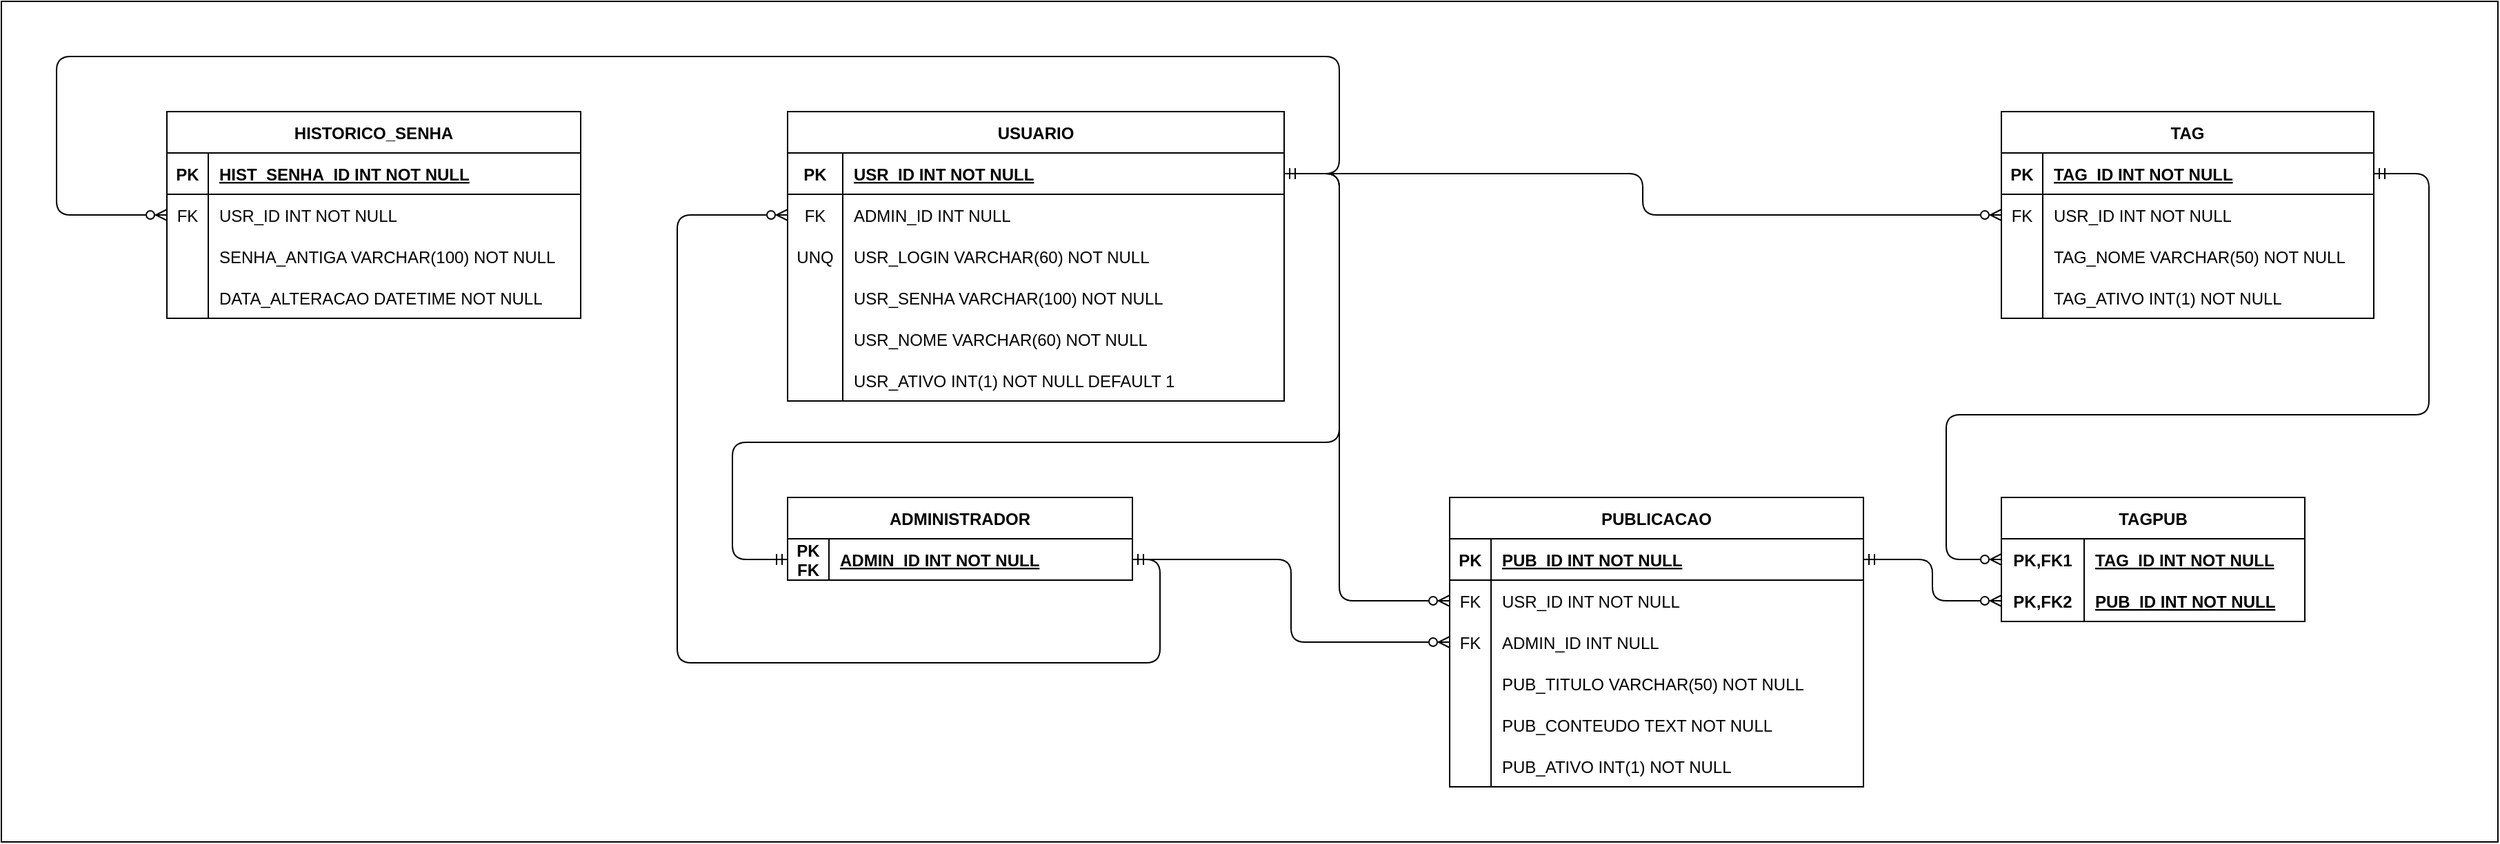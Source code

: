 <mxfile version="14.4.3" type="device"><diagram id="R2lEEEUBdFMjLlhIrx00" name="Page-1"><mxGraphModel dx="4722" dy="822" grid="1" gridSize="10" guides="1" tooltips="1" connect="1" arrows="1" fold="1" page="1" pageScale="1" pageWidth="3300" pageHeight="4681" math="0" shadow="0" extFonts="Permanent Marker^https://fonts.googleapis.com/css?family=Permanent+Marker"><root><mxCell id="0"/><mxCell id="1" parent="0"/><mxCell id="YsNJkCrK4X4VGenTlUV6-96" value="" style="rounded=0;whiteSpace=wrap;html=1;" parent="1" vertex="1"><mxGeometry x="-450" y="40" width="1810" height="610" as="geometry"/></mxCell><mxCell id="C-vyLk0tnHw3VtMMgP7b-23" value="USUARIO" style="shape=table;startSize=30;container=1;collapsible=1;childLayout=tableLayout;fixedRows=1;rowLines=0;fontStyle=1;align=center;resizeLast=1;" parent="1" vertex="1"><mxGeometry x="120" y="120" width="360" height="210" as="geometry"/></mxCell><mxCell id="C-vyLk0tnHw3VtMMgP7b-24" value="" style="shape=partialRectangle;collapsible=0;dropTarget=0;pointerEvents=0;fillColor=none;points=[[0,0.5],[1,0.5]];portConstraint=eastwest;top=0;left=0;right=0;bottom=1;" parent="C-vyLk0tnHw3VtMMgP7b-23" vertex="1"><mxGeometry y="30" width="360" height="30" as="geometry"/></mxCell><mxCell id="C-vyLk0tnHw3VtMMgP7b-25" value="PK" style="shape=partialRectangle;overflow=hidden;connectable=0;fillColor=none;top=0;left=0;bottom=0;right=0;fontStyle=1;" parent="C-vyLk0tnHw3VtMMgP7b-24" vertex="1"><mxGeometry width="40" height="30" as="geometry"/></mxCell><mxCell id="C-vyLk0tnHw3VtMMgP7b-26" value="USR_ID INT NOT NULL" style="shape=partialRectangle;overflow=hidden;connectable=0;fillColor=none;top=0;left=0;bottom=0;right=0;align=left;spacingLeft=6;fontStyle=5;" parent="C-vyLk0tnHw3VtMMgP7b-24" vertex="1"><mxGeometry x="40" width="320" height="30" as="geometry"/></mxCell><mxCell id="YsNJkCrK4X4VGenTlUV6-92" value="" style="shape=partialRectangle;collapsible=0;dropTarget=0;pointerEvents=0;fillColor=none;top=0;left=0;bottom=0;right=0;points=[[0,0.5],[1,0.5]];portConstraint=eastwest;" parent="C-vyLk0tnHw3VtMMgP7b-23" vertex="1"><mxGeometry y="60" width="360" height="30" as="geometry"/></mxCell><mxCell id="YsNJkCrK4X4VGenTlUV6-93" value="FK" style="shape=partialRectangle;connectable=0;fillColor=none;top=0;left=0;bottom=0;right=0;fontStyle=0;overflow=hidden;" parent="YsNJkCrK4X4VGenTlUV6-92" vertex="1"><mxGeometry width="40" height="30" as="geometry"/></mxCell><mxCell id="YsNJkCrK4X4VGenTlUV6-94" value="ADMIN_ID INT NULL" style="shape=partialRectangle;connectable=0;fillColor=none;top=0;left=0;bottom=0;right=0;align=left;spacingLeft=6;fontStyle=0;overflow=hidden;" parent="YsNJkCrK4X4VGenTlUV6-92" vertex="1"><mxGeometry x="40" width="320" height="30" as="geometry"/></mxCell><mxCell id="YsNJkCrK4X4VGenTlUV6-1" value="" style="shape=partialRectangle;collapsible=0;dropTarget=0;pointerEvents=0;fillColor=none;top=0;left=0;bottom=0;right=0;points=[[0,0.5],[1,0.5]];portConstraint=eastwest;" parent="C-vyLk0tnHw3VtMMgP7b-23" vertex="1"><mxGeometry y="90" width="360" height="30" as="geometry"/></mxCell><mxCell id="YsNJkCrK4X4VGenTlUV6-2" value="UNQ" style="shape=partialRectangle;connectable=0;fillColor=none;top=0;left=0;bottom=0;right=0;editable=1;overflow=hidden;" parent="YsNJkCrK4X4VGenTlUV6-1" vertex="1"><mxGeometry width="40" height="30" as="geometry"/></mxCell><mxCell id="YsNJkCrK4X4VGenTlUV6-3" value="USR_LOGIN VARCHAR(60) NOT NULL" style="shape=partialRectangle;connectable=0;fillColor=none;top=0;left=0;bottom=0;right=0;align=left;spacingLeft=6;overflow=hidden;" parent="YsNJkCrK4X4VGenTlUV6-1" vertex="1"><mxGeometry x="40" width="320" height="30" as="geometry"/></mxCell><mxCell id="YsNJkCrK4X4VGenTlUV6-4" value="" style="shape=partialRectangle;collapsible=0;dropTarget=0;pointerEvents=0;fillColor=none;top=0;left=0;bottom=0;right=0;points=[[0,0.5],[1,0.5]];portConstraint=eastwest;" parent="C-vyLk0tnHw3VtMMgP7b-23" vertex="1"><mxGeometry y="120" width="360" height="30" as="geometry"/></mxCell><mxCell id="YsNJkCrK4X4VGenTlUV6-5" value="" style="shape=partialRectangle;connectable=0;fillColor=none;top=0;left=0;bottom=0;right=0;editable=1;overflow=hidden;" parent="YsNJkCrK4X4VGenTlUV6-4" vertex="1"><mxGeometry width="40" height="30" as="geometry"/></mxCell><mxCell id="YsNJkCrK4X4VGenTlUV6-6" value="USR_SENHA VARCHAR(100) NOT NULL" style="shape=partialRectangle;connectable=0;fillColor=none;top=0;left=0;bottom=0;right=0;align=left;spacingLeft=6;overflow=hidden;" parent="YsNJkCrK4X4VGenTlUV6-4" vertex="1"><mxGeometry x="40" width="320" height="30" as="geometry"/></mxCell><mxCell id="C-vyLk0tnHw3VtMMgP7b-27" value="" style="shape=partialRectangle;collapsible=0;dropTarget=0;pointerEvents=0;fillColor=none;points=[[0,0.5],[1,0.5]];portConstraint=eastwest;top=0;left=0;right=0;bottom=0;" parent="C-vyLk0tnHw3VtMMgP7b-23" vertex="1"><mxGeometry y="150" width="360" height="30" as="geometry"/></mxCell><mxCell id="C-vyLk0tnHw3VtMMgP7b-28" value="" style="shape=partialRectangle;overflow=hidden;connectable=0;fillColor=none;top=0;left=0;bottom=0;right=0;" parent="C-vyLk0tnHw3VtMMgP7b-27" vertex="1"><mxGeometry width="40" height="30" as="geometry"/></mxCell><mxCell id="C-vyLk0tnHw3VtMMgP7b-29" value="USR_NOME VARCHAR(60) NOT NULL" style="shape=partialRectangle;overflow=hidden;connectable=0;fillColor=none;top=0;left=0;bottom=0;right=0;align=left;spacingLeft=6;" parent="C-vyLk0tnHw3VtMMgP7b-27" vertex="1"><mxGeometry x="40" width="320" height="30" as="geometry"/></mxCell><mxCell id="YsNJkCrK4X4VGenTlUV6-21" value="" style="shape=partialRectangle;collapsible=0;dropTarget=0;pointerEvents=0;fillColor=none;top=0;left=0;bottom=0;right=0;points=[[0,0.5],[1,0.5]];portConstraint=eastwest;" parent="C-vyLk0tnHw3VtMMgP7b-23" vertex="1"><mxGeometry y="180" width="360" height="30" as="geometry"/></mxCell><mxCell id="YsNJkCrK4X4VGenTlUV6-22" value="" style="shape=partialRectangle;connectable=0;fillColor=none;top=0;left=0;bottom=0;right=0;editable=1;overflow=hidden;" parent="YsNJkCrK4X4VGenTlUV6-21" vertex="1"><mxGeometry width="40" height="30" as="geometry"/></mxCell><mxCell id="YsNJkCrK4X4VGenTlUV6-23" value="USR_ATIVO INT(1) NOT NULL DEFAULT 1" style="shape=partialRectangle;connectable=0;fillColor=none;top=0;left=0;bottom=0;right=0;align=left;spacingLeft=6;overflow=hidden;" parent="YsNJkCrK4X4VGenTlUV6-21" vertex="1"><mxGeometry x="40" width="320" height="30" as="geometry"/></mxCell><mxCell id="YsNJkCrK4X4VGenTlUV6-7" value="ADMINISTRADOR" style="shape=table;startSize=30;container=1;collapsible=1;childLayout=tableLayout;fixedRows=1;rowLines=0;fontStyle=1;align=center;resizeLast=1;" parent="1" vertex="1"><mxGeometry x="120" y="400" width="250" height="60" as="geometry"/></mxCell><mxCell id="YsNJkCrK4X4VGenTlUV6-8" value="" style="shape=partialRectangle;collapsible=0;dropTarget=0;pointerEvents=0;fillColor=none;top=0;left=0;bottom=1;right=0;points=[[0,0.5],[1,0.5]];portConstraint=eastwest;" parent="YsNJkCrK4X4VGenTlUV6-7" vertex="1"><mxGeometry y="30" width="250" height="30" as="geometry"/></mxCell><mxCell id="YsNJkCrK4X4VGenTlUV6-9" value="PK&#10;FK" style="shape=partialRectangle;connectable=0;fillColor=none;top=0;left=0;bottom=0;right=0;fontStyle=1;overflow=hidden;" parent="YsNJkCrK4X4VGenTlUV6-8" vertex="1"><mxGeometry width="30" height="30" as="geometry"/></mxCell><mxCell id="YsNJkCrK4X4VGenTlUV6-10" value="ADMIN_ID INT NOT NULL" style="shape=partialRectangle;connectable=0;fillColor=none;top=0;left=0;bottom=0;right=0;align=left;spacingLeft=6;fontStyle=5;overflow=hidden;" parent="YsNJkCrK4X4VGenTlUV6-8" vertex="1"><mxGeometry x="30" width="220" height="30" as="geometry"/></mxCell><mxCell id="YsNJkCrK4X4VGenTlUV6-20" value="" style="edgeStyle=orthogonalEdgeStyle;fontSize=12;html=1;endArrow=ERmandOne;startArrow=ERmandOne;exitX=0;exitY=0.5;exitDx=0;exitDy=0;entryX=1;entryY=0.5;entryDx=0;entryDy=0;" parent="1" source="YsNJkCrK4X4VGenTlUV6-8" target="C-vyLk0tnHw3VtMMgP7b-24" edge="1"><mxGeometry width="100" height="100" relative="1" as="geometry"><mxPoint x="370" y="460" as="sourcePoint"/><mxPoint x="470" y="360" as="targetPoint"/><Array as="points"><mxPoint x="80" y="445"/><mxPoint x="80" y="360"/><mxPoint x="520" y="360"/><mxPoint x="520" y="165"/></Array></mxGeometry></mxCell><mxCell id="YsNJkCrK4X4VGenTlUV6-24" value="PUBLICACAO" style="shape=table;startSize=30;container=1;collapsible=1;childLayout=tableLayout;fixedRows=1;rowLines=0;fontStyle=1;align=center;resizeLast=1;" parent="1" vertex="1"><mxGeometry x="600" y="400" width="300" height="210" as="geometry"/></mxCell><mxCell id="YsNJkCrK4X4VGenTlUV6-25" value="" style="shape=partialRectangle;collapsible=0;dropTarget=0;pointerEvents=0;fillColor=none;top=0;left=0;bottom=1;right=0;points=[[0,0.5],[1,0.5]];portConstraint=eastwest;" parent="YsNJkCrK4X4VGenTlUV6-24" vertex="1"><mxGeometry y="30" width="300" height="30" as="geometry"/></mxCell><mxCell id="YsNJkCrK4X4VGenTlUV6-26" value="PK" style="shape=partialRectangle;connectable=0;fillColor=none;top=0;left=0;bottom=0;right=0;fontStyle=1;overflow=hidden;" parent="YsNJkCrK4X4VGenTlUV6-25" vertex="1"><mxGeometry width="30" height="30" as="geometry"/></mxCell><mxCell id="YsNJkCrK4X4VGenTlUV6-27" value="PUB_ID INT NOT NULL" style="shape=partialRectangle;connectable=0;fillColor=none;top=0;left=0;bottom=0;right=0;align=left;spacingLeft=6;fontStyle=5;overflow=hidden;" parent="YsNJkCrK4X4VGenTlUV6-25" vertex="1"><mxGeometry x="30" width="270" height="30" as="geometry"/></mxCell><mxCell id="YsNJkCrK4X4VGenTlUV6-28" value="" style="shape=partialRectangle;collapsible=0;dropTarget=0;pointerEvents=0;fillColor=none;top=0;left=0;bottom=0;right=0;points=[[0,0.5],[1,0.5]];portConstraint=eastwest;" parent="YsNJkCrK4X4VGenTlUV6-24" vertex="1"><mxGeometry y="60" width="300" height="30" as="geometry"/></mxCell><mxCell id="YsNJkCrK4X4VGenTlUV6-29" value="FK" style="shape=partialRectangle;connectable=0;fillColor=none;top=0;left=0;bottom=0;right=0;editable=1;overflow=hidden;" parent="YsNJkCrK4X4VGenTlUV6-28" vertex="1"><mxGeometry width="30" height="30" as="geometry"/></mxCell><mxCell id="YsNJkCrK4X4VGenTlUV6-30" value="USR_ID INT NOT NULL" style="shape=partialRectangle;connectable=0;fillColor=none;top=0;left=0;bottom=0;right=0;align=left;spacingLeft=6;overflow=hidden;" parent="YsNJkCrK4X4VGenTlUV6-28" vertex="1"><mxGeometry x="30" width="270" height="30" as="geometry"/></mxCell><mxCell id="YsNJkCrK4X4VGenTlUV6-31" value="" style="shape=partialRectangle;collapsible=0;dropTarget=0;pointerEvents=0;fillColor=none;top=0;left=0;bottom=0;right=0;points=[[0,0.5],[1,0.5]];portConstraint=eastwest;" parent="YsNJkCrK4X4VGenTlUV6-24" vertex="1"><mxGeometry y="90" width="300" height="30" as="geometry"/></mxCell><mxCell id="YsNJkCrK4X4VGenTlUV6-32" value="FK" style="shape=partialRectangle;connectable=0;fillColor=none;top=0;left=0;bottom=0;right=0;editable=1;overflow=hidden;" parent="YsNJkCrK4X4VGenTlUV6-31" vertex="1"><mxGeometry width="30" height="30" as="geometry"/></mxCell><mxCell id="YsNJkCrK4X4VGenTlUV6-33" value="ADMIN_ID INT NULL" style="shape=partialRectangle;connectable=0;fillColor=none;top=0;left=0;bottom=0;right=0;align=left;spacingLeft=6;overflow=hidden;" parent="YsNJkCrK4X4VGenTlUV6-31" vertex="1"><mxGeometry x="30" width="270" height="30" as="geometry"/></mxCell><mxCell id="YsNJkCrK4X4VGenTlUV6-34" value="" style="shape=partialRectangle;collapsible=0;dropTarget=0;pointerEvents=0;fillColor=none;top=0;left=0;bottom=0;right=0;points=[[0,0.5],[1,0.5]];portConstraint=eastwest;" parent="YsNJkCrK4X4VGenTlUV6-24" vertex="1"><mxGeometry y="120" width="300" height="30" as="geometry"/></mxCell><mxCell id="YsNJkCrK4X4VGenTlUV6-35" value="" style="shape=partialRectangle;connectable=0;fillColor=none;top=0;left=0;bottom=0;right=0;editable=1;overflow=hidden;" parent="YsNJkCrK4X4VGenTlUV6-34" vertex="1"><mxGeometry width="30" height="30" as="geometry"/></mxCell><mxCell id="YsNJkCrK4X4VGenTlUV6-36" value="PUB_TITULO VARCHAR(50) NOT NULL" style="shape=partialRectangle;connectable=0;fillColor=none;top=0;left=0;bottom=0;right=0;align=left;spacingLeft=6;overflow=hidden;" parent="YsNJkCrK4X4VGenTlUV6-34" vertex="1"><mxGeometry x="30" width="270" height="30" as="geometry"/></mxCell><mxCell id="YsNJkCrK4X4VGenTlUV6-37" value="" style="shape=partialRectangle;collapsible=0;dropTarget=0;pointerEvents=0;fillColor=none;top=0;left=0;bottom=0;right=0;points=[[0,0.5],[1,0.5]];portConstraint=eastwest;" parent="YsNJkCrK4X4VGenTlUV6-24" vertex="1"><mxGeometry y="150" width="300" height="30" as="geometry"/></mxCell><mxCell id="YsNJkCrK4X4VGenTlUV6-38" value="" style="shape=partialRectangle;connectable=0;fillColor=none;top=0;left=0;bottom=0;right=0;editable=1;overflow=hidden;" parent="YsNJkCrK4X4VGenTlUV6-37" vertex="1"><mxGeometry width="30" height="30" as="geometry"/></mxCell><mxCell id="YsNJkCrK4X4VGenTlUV6-39" value="PUB_CONTEUDO TEXT NOT NULL" style="shape=partialRectangle;connectable=0;fillColor=none;top=0;left=0;bottom=0;right=0;align=left;spacingLeft=6;overflow=hidden;" parent="YsNJkCrK4X4VGenTlUV6-37" vertex="1"><mxGeometry x="30" width="270" height="30" as="geometry"/></mxCell><mxCell id="YsNJkCrK4X4VGenTlUV6-57" value="" style="shape=partialRectangle;collapsible=0;dropTarget=0;pointerEvents=0;fillColor=none;top=0;left=0;bottom=0;right=0;points=[[0,0.5],[1,0.5]];portConstraint=eastwest;" parent="YsNJkCrK4X4VGenTlUV6-24" vertex="1"><mxGeometry y="180" width="300" height="30" as="geometry"/></mxCell><mxCell id="YsNJkCrK4X4VGenTlUV6-58" value="" style="shape=partialRectangle;connectable=0;fillColor=none;top=0;left=0;bottom=0;right=0;editable=1;overflow=hidden;" parent="YsNJkCrK4X4VGenTlUV6-57" vertex="1"><mxGeometry width="30" height="30" as="geometry"/></mxCell><mxCell id="YsNJkCrK4X4VGenTlUV6-59" value="PUB_ATIVO INT(1) NOT NULL" style="shape=partialRectangle;connectable=0;fillColor=none;top=0;left=0;bottom=0;right=0;align=left;spacingLeft=6;overflow=hidden;" parent="YsNJkCrK4X4VGenTlUV6-57" vertex="1"><mxGeometry x="30" width="270" height="30" as="geometry"/></mxCell><mxCell id="YsNJkCrK4X4VGenTlUV6-42" value="" style="edgeStyle=orthogonalEdgeStyle;fontSize=12;html=1;endArrow=ERzeroToMany;startArrow=ERmandOne;exitX=1;exitY=0.5;exitDx=0;exitDy=0;entryX=0;entryY=0.5;entryDx=0;entryDy=0;" parent="1" source="YsNJkCrK4X4VGenTlUV6-8" target="YsNJkCrK4X4VGenTlUV6-31" edge="1"><mxGeometry width="100" height="100" relative="1" as="geometry"><mxPoint x="670" y="400" as="sourcePoint"/><mxPoint x="770" y="300" as="targetPoint"/></mxGeometry></mxCell><mxCell id="YsNJkCrK4X4VGenTlUV6-43" value="" style="edgeStyle=orthogonalEdgeStyle;fontSize=12;html=1;endArrow=ERzeroToMany;startArrow=ERmandOne;exitX=1;exitY=0.5;exitDx=0;exitDy=0;entryX=0;entryY=0.5;entryDx=0;entryDy=0;" parent="1" source="C-vyLk0tnHw3VtMMgP7b-24" target="YsNJkCrK4X4VGenTlUV6-28" edge="1"><mxGeometry width="100" height="100" relative="1" as="geometry"><mxPoint x="380" y="455" as="sourcePoint"/><mxPoint x="610" y="515" as="targetPoint"/><Array as="points"><mxPoint x="520" y="165"/><mxPoint x="520" y="475"/></Array></mxGeometry></mxCell><mxCell id="YsNJkCrK4X4VGenTlUV6-44" value="TAG" style="shape=table;startSize=30;container=1;collapsible=1;childLayout=tableLayout;fixedRows=1;rowLines=0;fontStyle=1;align=center;resizeLast=1;" parent="1" vertex="1"><mxGeometry x="1000" y="120" width="270" height="150" as="geometry"/></mxCell><mxCell id="YsNJkCrK4X4VGenTlUV6-45" value="" style="shape=partialRectangle;collapsible=0;dropTarget=0;pointerEvents=0;fillColor=none;top=0;left=0;bottom=1;right=0;points=[[0,0.5],[1,0.5]];portConstraint=eastwest;" parent="YsNJkCrK4X4VGenTlUV6-44" vertex="1"><mxGeometry y="30" width="270" height="30" as="geometry"/></mxCell><mxCell id="YsNJkCrK4X4VGenTlUV6-46" value="PK" style="shape=partialRectangle;connectable=0;fillColor=none;top=0;left=0;bottom=0;right=0;fontStyle=1;overflow=hidden;" parent="YsNJkCrK4X4VGenTlUV6-45" vertex="1"><mxGeometry width="30" height="30" as="geometry"/></mxCell><mxCell id="YsNJkCrK4X4VGenTlUV6-47" value="TAG_ID INT NOT NULL" style="shape=partialRectangle;connectable=0;fillColor=none;top=0;left=0;bottom=0;right=0;align=left;spacingLeft=6;fontStyle=5;overflow=hidden;" parent="YsNJkCrK4X4VGenTlUV6-45" vertex="1"><mxGeometry x="30" width="240" height="30" as="geometry"/></mxCell><mxCell id="YsNJkCrK4X4VGenTlUV6-48" value="" style="shape=partialRectangle;collapsible=0;dropTarget=0;pointerEvents=0;fillColor=none;top=0;left=0;bottom=0;right=0;points=[[0,0.5],[1,0.5]];portConstraint=eastwest;" parent="YsNJkCrK4X4VGenTlUV6-44" vertex="1"><mxGeometry y="60" width="270" height="30" as="geometry"/></mxCell><mxCell id="YsNJkCrK4X4VGenTlUV6-49" value="FK" style="shape=partialRectangle;connectable=0;fillColor=none;top=0;left=0;bottom=0;right=0;editable=1;overflow=hidden;" parent="YsNJkCrK4X4VGenTlUV6-48" vertex="1"><mxGeometry width="30" height="30" as="geometry"/></mxCell><mxCell id="YsNJkCrK4X4VGenTlUV6-50" value="USR_ID INT NOT NULL" style="shape=partialRectangle;connectable=0;fillColor=none;top=0;left=0;bottom=0;right=0;align=left;spacingLeft=6;overflow=hidden;" parent="YsNJkCrK4X4VGenTlUV6-48" vertex="1"><mxGeometry x="30" width="240" height="30" as="geometry"/></mxCell><mxCell id="YsNJkCrK4X4VGenTlUV6-51" value="" style="shape=partialRectangle;collapsible=0;dropTarget=0;pointerEvents=0;fillColor=none;top=0;left=0;bottom=0;right=0;points=[[0,0.5],[1,0.5]];portConstraint=eastwest;" parent="YsNJkCrK4X4VGenTlUV6-44" vertex="1"><mxGeometry y="90" width="270" height="30" as="geometry"/></mxCell><mxCell id="YsNJkCrK4X4VGenTlUV6-52" value="" style="shape=partialRectangle;connectable=0;fillColor=none;top=0;left=0;bottom=0;right=0;editable=1;overflow=hidden;" parent="YsNJkCrK4X4VGenTlUV6-51" vertex="1"><mxGeometry width="30" height="30" as="geometry"/></mxCell><mxCell id="YsNJkCrK4X4VGenTlUV6-53" value="TAG_NOME VARCHAR(50) NOT NULL" style="shape=partialRectangle;connectable=0;fillColor=none;top=0;left=0;bottom=0;right=0;align=left;spacingLeft=6;overflow=hidden;" parent="YsNJkCrK4X4VGenTlUV6-51" vertex="1"><mxGeometry x="30" width="240" height="30" as="geometry"/></mxCell><mxCell id="YsNJkCrK4X4VGenTlUV6-60" value="" style="shape=partialRectangle;collapsible=0;dropTarget=0;pointerEvents=0;fillColor=none;top=0;left=0;bottom=0;right=0;points=[[0,0.5],[1,0.5]];portConstraint=eastwest;" parent="YsNJkCrK4X4VGenTlUV6-44" vertex="1"><mxGeometry y="120" width="270" height="30" as="geometry"/></mxCell><mxCell id="YsNJkCrK4X4VGenTlUV6-61" value="" style="shape=partialRectangle;connectable=0;fillColor=none;top=0;left=0;bottom=0;right=0;editable=1;overflow=hidden;" parent="YsNJkCrK4X4VGenTlUV6-60" vertex="1"><mxGeometry width="30" height="30" as="geometry"/></mxCell><mxCell id="YsNJkCrK4X4VGenTlUV6-62" value="TAG_ATIVO INT(1) NOT NULL" style="shape=partialRectangle;connectable=0;fillColor=none;top=0;left=0;bottom=0;right=0;align=left;spacingLeft=6;overflow=hidden;" parent="YsNJkCrK4X4VGenTlUV6-60" vertex="1"><mxGeometry x="30" width="240" height="30" as="geometry"/></mxCell><mxCell id="YsNJkCrK4X4VGenTlUV6-63" value="" style="edgeStyle=orthogonalEdgeStyle;fontSize=12;html=1;endArrow=ERzeroToMany;startArrow=ERmandOne;exitX=1;exitY=0.5;exitDx=0;exitDy=0;entryX=0;entryY=0.5;entryDx=0;entryDy=0;" parent="1" source="C-vyLk0tnHw3VtMMgP7b-24" target="YsNJkCrK4X4VGenTlUV6-48" edge="1"><mxGeometry width="100" height="100" relative="1" as="geometry"><mxPoint x="490" y="175" as="sourcePoint"/><mxPoint x="610" y="485" as="targetPoint"/></mxGeometry></mxCell><mxCell id="YsNJkCrK4X4VGenTlUV6-77" value="TAGPUB" style="shape=table;startSize=30;container=1;collapsible=1;childLayout=tableLayout;fixedRows=1;rowLines=0;fontStyle=1;align=center;resizeLast=1;" parent="1" vertex="1"><mxGeometry x="1000" y="400" width="220" height="90" as="geometry"/></mxCell><mxCell id="YsNJkCrK4X4VGenTlUV6-78" value="" style="shape=partialRectangle;collapsible=0;dropTarget=0;pointerEvents=0;fillColor=none;top=0;left=0;bottom=0;right=0;points=[[0,0.5],[1,0.5]];portConstraint=eastwest;" parent="YsNJkCrK4X4VGenTlUV6-77" vertex="1"><mxGeometry y="30" width="220" height="30" as="geometry"/></mxCell><mxCell id="YsNJkCrK4X4VGenTlUV6-79" value="PK,FK1" style="shape=partialRectangle;connectable=0;fillColor=none;top=0;left=0;bottom=0;right=0;fontStyle=1;overflow=hidden;" parent="YsNJkCrK4X4VGenTlUV6-78" vertex="1"><mxGeometry width="60" height="30" as="geometry"/></mxCell><mxCell id="YsNJkCrK4X4VGenTlUV6-80" value="TAG_ID INT NOT NULL" style="shape=partialRectangle;connectable=0;fillColor=none;top=0;left=0;bottom=0;right=0;align=left;spacingLeft=6;fontStyle=5;overflow=hidden;" parent="YsNJkCrK4X4VGenTlUV6-78" vertex="1"><mxGeometry x="60" width="160" height="30" as="geometry"/></mxCell><mxCell id="YsNJkCrK4X4VGenTlUV6-81" value="" style="shape=partialRectangle;collapsible=0;dropTarget=0;pointerEvents=0;fillColor=none;top=0;left=0;bottom=1;right=0;points=[[0,0.5],[1,0.5]];portConstraint=eastwest;" parent="YsNJkCrK4X4VGenTlUV6-77" vertex="1"><mxGeometry y="60" width="220" height="30" as="geometry"/></mxCell><mxCell id="YsNJkCrK4X4VGenTlUV6-82" value="PK,FK2" style="shape=partialRectangle;connectable=0;fillColor=none;top=0;left=0;bottom=0;right=0;fontStyle=1;overflow=hidden;" parent="YsNJkCrK4X4VGenTlUV6-81" vertex="1"><mxGeometry width="60" height="30" as="geometry"/></mxCell><mxCell id="YsNJkCrK4X4VGenTlUV6-83" value="PUB_ID INT NOT NULL" style="shape=partialRectangle;connectable=0;fillColor=none;top=0;left=0;bottom=0;right=0;align=left;spacingLeft=6;fontStyle=5;overflow=hidden;" parent="YsNJkCrK4X4VGenTlUV6-81" vertex="1"><mxGeometry x="60" width="160" height="30" as="geometry"/></mxCell><mxCell id="YsNJkCrK4X4VGenTlUV6-90" value="" style="edgeStyle=orthogonalEdgeStyle;fontSize=12;html=1;endArrow=ERzeroToMany;startArrow=ERmandOne;exitX=1;exitY=0.5;exitDx=0;exitDy=0;entryX=0;entryY=0.5;entryDx=0;entryDy=0;" parent="1" source="YsNJkCrK4X4VGenTlUV6-25" target="YsNJkCrK4X4VGenTlUV6-81" edge="1"><mxGeometry width="100" height="100" relative="1" as="geometry"><mxPoint x="490" y="175" as="sourcePoint"/><mxPoint x="1010" y="205" as="targetPoint"/></mxGeometry></mxCell><mxCell id="YsNJkCrK4X4VGenTlUV6-91" value="" style="edgeStyle=orthogonalEdgeStyle;fontSize=12;html=1;endArrow=ERzeroToMany;startArrow=ERmandOne;exitX=1;exitY=0.5;exitDx=0;exitDy=0;entryX=0;entryY=0.5;entryDx=0;entryDy=0;" parent="1" source="YsNJkCrK4X4VGenTlUV6-45" target="YsNJkCrK4X4VGenTlUV6-78" edge="1"><mxGeometry width="100" height="100" relative="1" as="geometry"><mxPoint x="500" y="185" as="sourcePoint"/><mxPoint x="1020" y="215" as="targetPoint"/><Array as="points"><mxPoint x="1310" y="165"/><mxPoint x="1310" y="340"/><mxPoint x="960" y="340"/><mxPoint x="960" y="445"/></Array></mxGeometry></mxCell><mxCell id="YsNJkCrK4X4VGenTlUV6-95" value="" style="edgeStyle=orthogonalEdgeStyle;fontSize=12;html=1;endArrow=ERzeroToMany;startArrow=ERmandOne;exitX=1;exitY=0.5;exitDx=0;exitDy=0;entryX=0;entryY=0.5;entryDx=0;entryDy=0;" parent="1" source="YsNJkCrK4X4VGenTlUV6-8" target="YsNJkCrK4X4VGenTlUV6-92" edge="1"><mxGeometry width="100" height="100" relative="1" as="geometry"><mxPoint x="380" y="455" as="sourcePoint"/><mxPoint x="610" y="515" as="targetPoint"/><Array as="points"><mxPoint x="390" y="445"/><mxPoint x="390" y="520"/><mxPoint x="40" y="520"/><mxPoint x="40" y="195"/></Array></mxGeometry></mxCell><mxCell id="p2Q04_xBdb7feCz_7QwM-1" value="HISTORICO_SENHA" style="shape=table;startSize=30;container=1;collapsible=1;childLayout=tableLayout;fixedRows=1;rowLines=0;fontStyle=1;align=center;resizeLast=1;" vertex="1" parent="1"><mxGeometry x="-330" y="120" width="300" height="150" as="geometry"/></mxCell><mxCell id="p2Q04_xBdb7feCz_7QwM-2" value="" style="shape=partialRectangle;collapsible=0;dropTarget=0;pointerEvents=0;fillColor=none;top=0;left=0;bottom=1;right=0;points=[[0,0.5],[1,0.5]];portConstraint=eastwest;" vertex="1" parent="p2Q04_xBdb7feCz_7QwM-1"><mxGeometry y="30" width="300" height="30" as="geometry"/></mxCell><mxCell id="p2Q04_xBdb7feCz_7QwM-3" value="PK" style="shape=partialRectangle;connectable=0;fillColor=none;top=0;left=0;bottom=0;right=0;fontStyle=1;overflow=hidden;" vertex="1" parent="p2Q04_xBdb7feCz_7QwM-2"><mxGeometry width="30" height="30" as="geometry"/></mxCell><mxCell id="p2Q04_xBdb7feCz_7QwM-4" value="HIST_SENHA_ID INT NOT NULL" style="shape=partialRectangle;connectable=0;fillColor=none;top=0;left=0;bottom=0;right=0;align=left;spacingLeft=6;fontStyle=5;overflow=hidden;" vertex="1" parent="p2Q04_xBdb7feCz_7QwM-2"><mxGeometry x="30" width="270" height="30" as="geometry"/></mxCell><mxCell id="p2Q04_xBdb7feCz_7QwM-5" value="" style="shape=partialRectangle;collapsible=0;dropTarget=0;pointerEvents=0;fillColor=none;top=0;left=0;bottom=0;right=0;points=[[0,0.5],[1,0.5]];portConstraint=eastwest;" vertex="1" parent="p2Q04_xBdb7feCz_7QwM-1"><mxGeometry y="60" width="300" height="30" as="geometry"/></mxCell><mxCell id="p2Q04_xBdb7feCz_7QwM-6" value="FK" style="shape=partialRectangle;connectable=0;fillColor=none;top=0;left=0;bottom=0;right=0;editable=1;overflow=hidden;" vertex="1" parent="p2Q04_xBdb7feCz_7QwM-5"><mxGeometry width="30" height="30" as="geometry"/></mxCell><mxCell id="p2Q04_xBdb7feCz_7QwM-7" value="USR_ID INT NOT NULL" style="shape=partialRectangle;connectable=0;fillColor=none;top=0;left=0;bottom=0;right=0;align=left;spacingLeft=6;overflow=hidden;" vertex="1" parent="p2Q04_xBdb7feCz_7QwM-5"><mxGeometry x="30" width="270" height="30" as="geometry"/></mxCell><mxCell id="p2Q04_xBdb7feCz_7QwM-8" value="" style="shape=partialRectangle;collapsible=0;dropTarget=0;pointerEvents=0;fillColor=none;top=0;left=0;bottom=0;right=0;points=[[0,0.5],[1,0.5]];portConstraint=eastwest;" vertex="1" parent="p2Q04_xBdb7feCz_7QwM-1"><mxGeometry y="90" width="300" height="30" as="geometry"/></mxCell><mxCell id="p2Q04_xBdb7feCz_7QwM-9" value="" style="shape=partialRectangle;connectable=0;fillColor=none;top=0;left=0;bottom=0;right=0;editable=1;overflow=hidden;" vertex="1" parent="p2Q04_xBdb7feCz_7QwM-8"><mxGeometry width="30" height="30" as="geometry"/></mxCell><mxCell id="p2Q04_xBdb7feCz_7QwM-10" value="SENHA_ANTIGA VARCHAR(100) NOT NULL" style="shape=partialRectangle;connectable=0;fillColor=none;top=0;left=0;bottom=0;right=0;align=left;spacingLeft=6;overflow=hidden;" vertex="1" parent="p2Q04_xBdb7feCz_7QwM-8"><mxGeometry x="30" width="270" height="30" as="geometry"/></mxCell><mxCell id="p2Q04_xBdb7feCz_7QwM-11" value="" style="shape=partialRectangle;collapsible=0;dropTarget=0;pointerEvents=0;fillColor=none;top=0;left=0;bottom=0;right=0;points=[[0,0.5],[1,0.5]];portConstraint=eastwest;" vertex="1" parent="p2Q04_xBdb7feCz_7QwM-1"><mxGeometry y="120" width="300" height="30" as="geometry"/></mxCell><mxCell id="p2Q04_xBdb7feCz_7QwM-12" value="" style="shape=partialRectangle;connectable=0;fillColor=none;top=0;left=0;bottom=0;right=0;editable=1;overflow=hidden;" vertex="1" parent="p2Q04_xBdb7feCz_7QwM-11"><mxGeometry width="30" height="30" as="geometry"/></mxCell><mxCell id="p2Q04_xBdb7feCz_7QwM-13" value="DATA_ALTERACAO DATETIME NOT NULL" style="shape=partialRectangle;connectable=0;fillColor=none;top=0;left=0;bottom=0;right=0;align=left;spacingLeft=6;overflow=hidden;" vertex="1" parent="p2Q04_xBdb7feCz_7QwM-11"><mxGeometry x="30" width="270" height="30" as="geometry"/></mxCell><mxCell id="p2Q04_xBdb7feCz_7QwM-14" value="" style="edgeStyle=orthogonalEdgeStyle;fontSize=12;html=1;endArrow=ERzeroToMany;startArrow=ERmandOne;exitX=1;exitY=0.5;exitDx=0;exitDy=0;entryX=0;entryY=0.5;entryDx=0;entryDy=0;" edge="1" parent="1" source="C-vyLk0tnHw3VtMMgP7b-24" target="p2Q04_xBdb7feCz_7QwM-5"><mxGeometry width="100" height="100" relative="1" as="geometry"><mxPoint x="490" y="175" as="sourcePoint"/><mxPoint x="1010" y="205" as="targetPoint"/><Array as="points"><mxPoint x="520" y="165"/><mxPoint x="520" y="80"/><mxPoint x="-410" y="80"/><mxPoint x="-410" y="195"/></Array></mxGeometry></mxCell></root></mxGraphModel></diagram></mxfile>